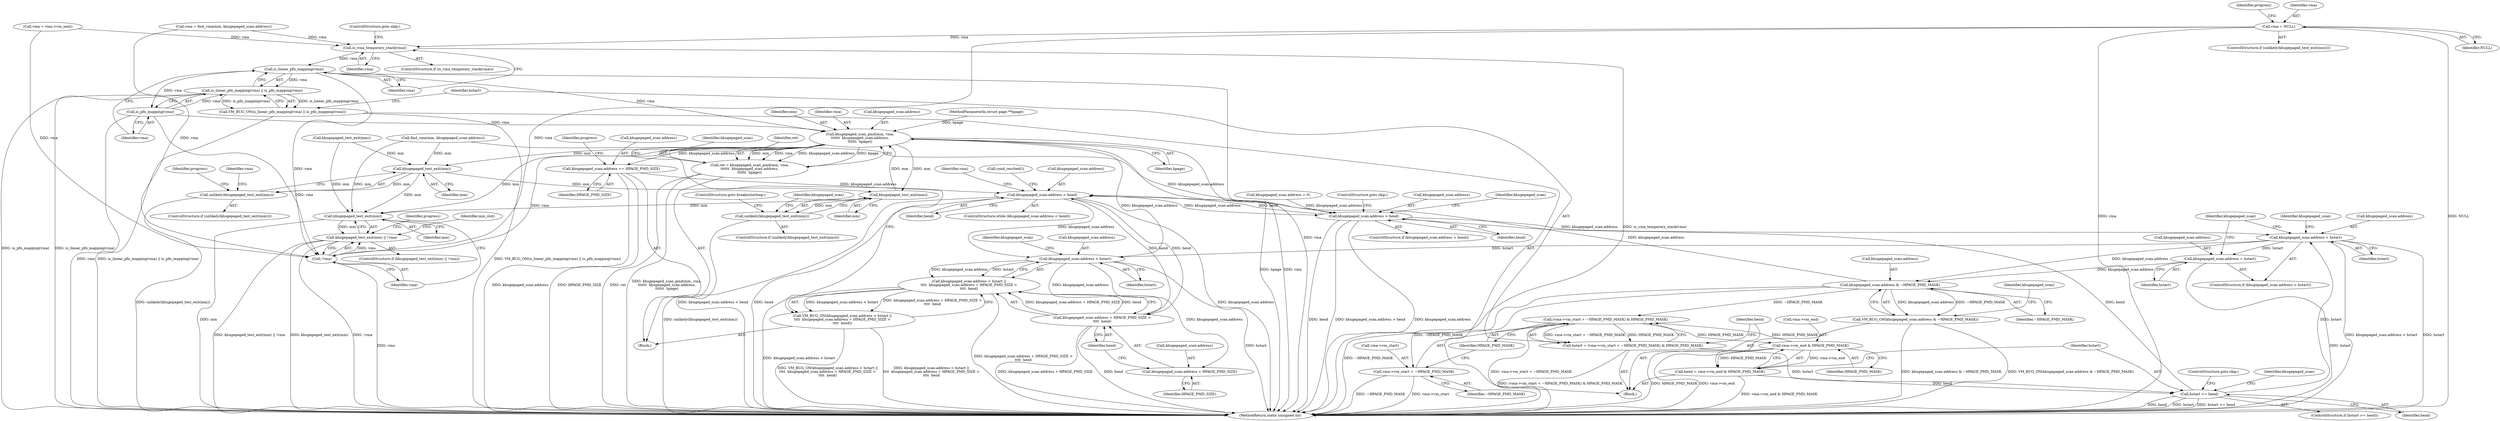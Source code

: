 digraph "0_linux_78f11a255749d09025f54d4e2df4fbcb031530e2_2@pointer" {
"1000163" [label="(Call,vma = NULL)"];
"1000231" [label="(Call,is_vma_temporary_stack(vma))"];
"1000236" [label="(Call,is_linear_pfn_mapping(vma))"];
"1000235" [label="(Call,is_linear_pfn_mapping(vma) || is_pfn_mapping(vma))"];
"1000234" [label="(Call,VM_BUG_ON(is_linear_pfn_mapping(vma) || is_pfn_mapping(vma)))"];
"1000238" [label="(Call,is_pfn_mapping(vma))"];
"1000315" [label="(Call,khugepaged_scan_pmd(mm, vma,\n\t\t\t\t\t\t  khugepaged_scan.address,\n\t\t\t\t\t\t  hpage))"];
"1000189" [label="(Call,khugepaged_test_exit(mm))"];
"1000188" [label="(Call,unlikely(khugepaged_test_exit(mm)))"];
"1000296" [label="(Call,khugepaged_test_exit(mm))"];
"1000295" [label="(Call,unlikely(khugepaged_test_exit(mm)))"];
"1000356" [label="(Call,khugepaged_test_exit(mm))"];
"1000355" [label="(Call,khugepaged_test_exit(mm) || !vma)"];
"1000313" [label="(Call,ret = khugepaged_scan_pmd(mm, vma,\n\t\t\t\t\t\t  khugepaged_scan.address,\n\t\t\t\t\t\t  hpage))"];
"1000322" [label="(Call,khugepaged_scan.address += HPAGE_PMD_SIZE)"];
"1000286" [label="(Call,khugepaged_scan.address < hend)"];
"1000262" [label="(Call,khugepaged_scan.address > hend)"];
"1000269" [label="(Call,khugepaged_scan.address < hstart)"];
"1000274" [label="(Call,khugepaged_scan.address = hstart)"];
"1000280" [label="(Call,khugepaged_scan.address & ~HPAGE_PMD_MASK)"];
"1000242" [label="(Call,(vma->vm_start + ~HPAGE_PMD_MASK) & HPAGE_PMD_MASK)"];
"1000240" [label="(Call,hstart = (vma->vm_start + ~HPAGE_PMD_MASK) & HPAGE_PMD_MASK)"];
"1000257" [label="(Call,hstart >= hend)"];
"1000251" [label="(Call,vma->vm_end & HPAGE_PMD_MASK)"];
"1000249" [label="(Call,hend = vma->vm_end & HPAGE_PMD_MASK)"];
"1000243" [label="(Call,vma->vm_start + ~HPAGE_PMD_MASK)"];
"1000279" [label="(Call,VM_BUG_ON(khugepaged_scan.address & ~HPAGE_PMD_MASK))"];
"1000301" [label="(Call,khugepaged_scan.address < hstart)"];
"1000300" [label="(Call,khugepaged_scan.address < hstart ||\n\t\t\t\t  khugepaged_scan.address + HPAGE_PMD_SIZE >\n\t\t\t\t  hend)"];
"1000299" [label="(Call,VM_BUG_ON(khugepaged_scan.address < hstart ||\n\t\t\t\t  khugepaged_scan.address + HPAGE_PMD_SIZE >\n\t\t\t\t  hend))"];
"1000306" [label="(Call,khugepaged_scan.address + HPAGE_PMD_SIZE >\n\t\t\t\t  hend)"];
"1000307" [label="(Call,khugepaged_scan.address + HPAGE_PMD_SIZE)"];
"1000358" [label="(Call,!vma)"];
"1000312" [label="(Identifier,hend)"];
"1000248" [label="(Identifier,HPAGE_PMD_MASK)"];
"1000232" [label="(Identifier,vma)"];
"1000296" [label="(Call,khugepaged_test_exit(mm))"];
"1000257" [label="(Call,hstart >= hend)"];
"1000298" [label="(ControlStructure,goto breakouterloop;)"];
"1000313" [label="(Call,ret = khugepaged_scan_pmd(mm, vma,\n\t\t\t\t\t\t  khugepaged_scan.address,\n\t\t\t\t\t\t  hpage))"];
"1000358" [label="(Call,!vma)"];
"1000252" [label="(Call,vma->vm_end)"];
"1000262" [label="(Call,khugepaged_scan.address > hend)"];
"1000354" [label="(ControlStructure,if (khugepaged_test_exit(mm) || !vma))"];
"1000243" [label="(Call,vma->vm_start + ~HPAGE_PMD_MASK)"];
"1000280" [label="(Call,khugepaged_scan.address & ~HPAGE_PMD_MASK)"];
"1000309" [label="(Identifier,khugepaged_scan)"];
"1000282" [label="(Identifier,khugepaged_scan)"];
"1000263" [label="(Call,khugepaged_scan.address)"];
"1000163" [label="(Call,vma = NULL)"];
"1000390" [label="(Identifier,progress)"];
"1000271" [label="(Identifier,khugepaged_scan)"];
"1000269" [label="(Call,khugepaged_scan.address < hstart)"];
"1000276" [label="(Identifier,khugepaged_scan)"];
"1000268" [label="(ControlStructure,if (khugepaged_scan.address < hstart))"];
"1000295" [label="(Call,unlikely(khugepaged_test_exit(mm)))"];
"1000326" [label="(Identifier,HPAGE_PMD_SIZE)"];
"1000136" [label="(Call,khugepaged_scan.address = 0)"];
"1000183" [label="(Block,)"];
"1000284" [label="(Identifier,~HPAGE_PMD_MASK)"];
"1000167" [label="(Call,vma = find_vma(mm, khugepaged_scan.address))"];
"1000255" [label="(Identifier,HPAGE_PMD_MASK)"];
"1000300" [label="(Call,khugepaged_scan.address < hstart ||\n\t\t\t\t  khugepaged_scan.address + HPAGE_PMD_SIZE >\n\t\t\t\t  hend)"];
"1000291" [label="(Block,)"];
"1000108" [label="(MethodParameterIn,struct page **hpage)"];
"1000359" [label="(Identifier,vma)"];
"1000235" [label="(Call,is_linear_pfn_mapping(vma) || is_pfn_mapping(vma))"];
"1000260" [label="(ControlStructure,goto skip;)"];
"1000287" [label="(Call,khugepaged_scan.address)"];
"1000244" [label="(Call,vma->vm_start)"];
"1000305" [label="(Identifier,hstart)"];
"1000237" [label="(Identifier,vma)"];
"1000251" [label="(Call,vma->vm_end & HPAGE_PMD_MASK)"];
"1000279" [label="(Call,VM_BUG_ON(khugepaged_scan.address & ~HPAGE_PMD_MASK))"];
"1000179" [label="(Identifier,vma)"];
"1000273" [label="(Identifier,hstart)"];
"1000230" [label="(ControlStructure,if (is_vma_temporary_stack(vma)))"];
"1000307" [label="(Call,khugepaged_scan.address + HPAGE_PMD_SIZE)"];
"1000249" [label="(Call,hend = vma->vm_end & HPAGE_PMD_MASK)"];
"1000303" [label="(Identifier,khugepaged_scan)"];
"1000299" [label="(Call,VM_BUG_ON(khugepaged_scan.address < hstart ||\n\t\t\t\t  khugepaged_scan.address + HPAGE_PMD_SIZE >\n\t\t\t\t  hend))"];
"1000302" [label="(Call,khugepaged_scan.address)"];
"1000290" [label="(Identifier,hend)"];
"1000236" [label="(Call,is_linear_pfn_mapping(vma))"];
"1000286" [label="(Call,khugepaged_scan.address < hend)"];
"1000391" [label="(MethodReturn,static unsigned int)"];
"1000267" [label="(ControlStructure,goto skip;)"];
"1000270" [label="(Call,khugepaged_scan.address)"];
"1000239" [label="(Identifier,vma)"];
"1000328" [label="(Identifier,progress)"];
"1000316" [label="(Identifier,mm)"];
"1000175" [label="(Identifier,progress)"];
"1000356" [label="(Call,khugepaged_test_exit(mm))"];
"1000250" [label="(Identifier,hend)"];
"1000297" [label="(Identifier,mm)"];
"1000285" [label="(ControlStructure,while (khugepaged_scan.address < hend))"];
"1000301" [label="(Call,khugepaged_scan.address < hstart)"];
"1000315" [label="(Call,khugepaged_scan_pmd(mm, vma,\n\t\t\t\t\t\t  khugepaged_scan.address,\n\t\t\t\t\t\t  hpage))"];
"1000231" [label="(Call,is_vma_temporary_stack(vma))"];
"1000256" [label="(ControlStructure,if (hstart >= hend))"];
"1000165" [label="(Identifier,NULL)"];
"1000357" [label="(Identifier,mm)"];
"1000234" [label="(Call,VM_BUG_ON(is_linear_pfn_mapping(vma) || is_pfn_mapping(vma)))"];
"1000306" [label="(Call,khugepaged_scan.address + HPAGE_PMD_SIZE >\n\t\t\t\t  hend)"];
"1000317" [label="(Identifier,vma)"];
"1000259" [label="(Identifier,hend)"];
"1000321" [label="(Identifier,hpage)"];
"1000238" [label="(Call,is_pfn_mapping(vma))"];
"1000365" [label="(Identifier,mm_slot)"];
"1000275" [label="(Call,khugepaged_scan.address)"];
"1000169" [label="(Call,find_vma(mm, khugepaged_scan.address))"];
"1000193" [label="(Identifier,progress)"];
"1000264" [label="(Identifier,khugepaged_scan)"];
"1000178" [label="(Call,vma = vma->vm_next)"];
"1000190" [label="(Identifier,mm)"];
"1000258" [label="(Identifier,hstart)"];
"1000278" [label="(Identifier,hstart)"];
"1000233" [label="(ControlStructure,goto skip;)"];
"1000318" [label="(Call,khugepaged_scan.address)"];
"1000355" [label="(Call,khugepaged_test_exit(mm) || !vma)"];
"1000314" [label="(Identifier,ret)"];
"1000161" [label="(Call,khugepaged_test_exit(mm))"];
"1000240" [label="(Call,hstart = (vma->vm_start + ~HPAGE_PMD_MASK) & HPAGE_PMD_MASK)"];
"1000324" [label="(Identifier,khugepaged_scan)"];
"1000159" [label="(ControlStructure,if (unlikely(khugepaged_test_exit(mm))))"];
"1000164" [label="(Identifier,vma)"];
"1000323" [label="(Call,khugepaged_scan.address)"];
"1000322" [label="(Call,khugepaged_scan.address += HPAGE_PMD_SIZE)"];
"1000189" [label="(Call,khugepaged_test_exit(mm))"];
"1000242" [label="(Call,(vma->vm_start + ~HPAGE_PMD_MASK) & HPAGE_PMD_MASK)"];
"1000201" [label="(Identifier,vma)"];
"1000274" [label="(Call,khugepaged_scan.address = hstart)"];
"1000241" [label="(Identifier,hstart)"];
"1000294" [label="(ControlStructure,if (unlikely(khugepaged_test_exit(mm))))"];
"1000293" [label="(Call,cond_resched())"];
"1000288" [label="(Identifier,khugepaged_scan)"];
"1000308" [label="(Call,khugepaged_scan.address)"];
"1000188" [label="(Call,unlikely(khugepaged_test_exit(mm)))"];
"1000261" [label="(ControlStructure,if (khugepaged_scan.address > hend))"];
"1000266" [label="(Identifier,hend)"];
"1000247" [label="(Identifier,~HPAGE_PMD_MASK)"];
"1000187" [label="(ControlStructure,if (unlikely(khugepaged_test_exit(mm))))"];
"1000311" [label="(Identifier,HPAGE_PMD_SIZE)"];
"1000281" [label="(Call,khugepaged_scan.address)"];
"1000163" -> "1000159"  [label="AST: "];
"1000163" -> "1000165"  [label="CFG: "];
"1000164" -> "1000163"  [label="AST: "];
"1000165" -> "1000163"  [label="AST: "];
"1000175" -> "1000163"  [label="CFG: "];
"1000163" -> "1000391"  [label="DDG: vma"];
"1000163" -> "1000391"  [label="DDG: NULL"];
"1000163" -> "1000231"  [label="DDG: vma"];
"1000163" -> "1000358"  [label="DDG: vma"];
"1000231" -> "1000230"  [label="AST: "];
"1000231" -> "1000232"  [label="CFG: "];
"1000232" -> "1000231"  [label="AST: "];
"1000233" -> "1000231"  [label="CFG: "];
"1000237" -> "1000231"  [label="CFG: "];
"1000231" -> "1000391"  [label="DDG: is_vma_temporary_stack(vma)"];
"1000178" -> "1000231"  [label="DDG: vma"];
"1000167" -> "1000231"  [label="DDG: vma"];
"1000231" -> "1000236"  [label="DDG: vma"];
"1000236" -> "1000235"  [label="AST: "];
"1000236" -> "1000237"  [label="CFG: "];
"1000237" -> "1000236"  [label="AST: "];
"1000239" -> "1000236"  [label="CFG: "];
"1000235" -> "1000236"  [label="CFG: "];
"1000236" -> "1000391"  [label="DDG: vma"];
"1000236" -> "1000235"  [label="DDG: vma"];
"1000236" -> "1000238"  [label="DDG: vma"];
"1000236" -> "1000315"  [label="DDG: vma"];
"1000236" -> "1000358"  [label="DDG: vma"];
"1000235" -> "1000234"  [label="AST: "];
"1000235" -> "1000238"  [label="CFG: "];
"1000238" -> "1000235"  [label="AST: "];
"1000234" -> "1000235"  [label="CFG: "];
"1000235" -> "1000391"  [label="DDG: is_linear_pfn_mapping(vma)"];
"1000235" -> "1000391"  [label="DDG: is_pfn_mapping(vma)"];
"1000235" -> "1000234"  [label="DDG: is_linear_pfn_mapping(vma)"];
"1000235" -> "1000234"  [label="DDG: is_pfn_mapping(vma)"];
"1000238" -> "1000235"  [label="DDG: vma"];
"1000234" -> "1000183"  [label="AST: "];
"1000241" -> "1000234"  [label="CFG: "];
"1000234" -> "1000391"  [label="DDG: is_linear_pfn_mapping(vma) || is_pfn_mapping(vma)"];
"1000234" -> "1000391"  [label="DDG: VM_BUG_ON(is_linear_pfn_mapping(vma) || is_pfn_mapping(vma))"];
"1000238" -> "1000239"  [label="CFG: "];
"1000239" -> "1000238"  [label="AST: "];
"1000238" -> "1000391"  [label="DDG: vma"];
"1000238" -> "1000315"  [label="DDG: vma"];
"1000238" -> "1000358"  [label="DDG: vma"];
"1000315" -> "1000313"  [label="AST: "];
"1000315" -> "1000321"  [label="CFG: "];
"1000316" -> "1000315"  [label="AST: "];
"1000317" -> "1000315"  [label="AST: "];
"1000318" -> "1000315"  [label="AST: "];
"1000321" -> "1000315"  [label="AST: "];
"1000313" -> "1000315"  [label="CFG: "];
"1000315" -> "1000391"  [label="DDG: hpage"];
"1000315" -> "1000391"  [label="DDG: vma"];
"1000315" -> "1000189"  [label="DDG: mm"];
"1000315" -> "1000296"  [label="DDG: mm"];
"1000315" -> "1000313"  [label="DDG: mm"];
"1000315" -> "1000313"  [label="DDG: vma"];
"1000315" -> "1000313"  [label="DDG: khugepaged_scan.address"];
"1000315" -> "1000313"  [label="DDG: hpage"];
"1000296" -> "1000315"  [label="DDG: mm"];
"1000301" -> "1000315"  [label="DDG: khugepaged_scan.address"];
"1000108" -> "1000315"  [label="DDG: hpage"];
"1000315" -> "1000322"  [label="DDG: khugepaged_scan.address"];
"1000315" -> "1000356"  [label="DDG: mm"];
"1000315" -> "1000358"  [label="DDG: vma"];
"1000189" -> "1000188"  [label="AST: "];
"1000189" -> "1000190"  [label="CFG: "];
"1000190" -> "1000189"  [label="AST: "];
"1000188" -> "1000189"  [label="CFG: "];
"1000189" -> "1000188"  [label="DDG: mm"];
"1000169" -> "1000189"  [label="DDG: mm"];
"1000161" -> "1000189"  [label="DDG: mm"];
"1000189" -> "1000296"  [label="DDG: mm"];
"1000189" -> "1000356"  [label="DDG: mm"];
"1000188" -> "1000187"  [label="AST: "];
"1000193" -> "1000188"  [label="CFG: "];
"1000201" -> "1000188"  [label="CFG: "];
"1000188" -> "1000391"  [label="DDG: unlikely(khugepaged_test_exit(mm))"];
"1000296" -> "1000295"  [label="AST: "];
"1000296" -> "1000297"  [label="CFG: "];
"1000297" -> "1000296"  [label="AST: "];
"1000295" -> "1000296"  [label="CFG: "];
"1000296" -> "1000295"  [label="DDG: mm"];
"1000296" -> "1000356"  [label="DDG: mm"];
"1000295" -> "1000294"  [label="AST: "];
"1000298" -> "1000295"  [label="CFG: "];
"1000303" -> "1000295"  [label="CFG: "];
"1000295" -> "1000391"  [label="DDG: unlikely(khugepaged_test_exit(mm))"];
"1000356" -> "1000355"  [label="AST: "];
"1000356" -> "1000357"  [label="CFG: "];
"1000357" -> "1000356"  [label="AST: "];
"1000359" -> "1000356"  [label="CFG: "];
"1000355" -> "1000356"  [label="CFG: "];
"1000356" -> "1000391"  [label="DDG: mm"];
"1000356" -> "1000355"  [label="DDG: mm"];
"1000169" -> "1000356"  [label="DDG: mm"];
"1000161" -> "1000356"  [label="DDG: mm"];
"1000355" -> "1000354"  [label="AST: "];
"1000355" -> "1000358"  [label="CFG: "];
"1000358" -> "1000355"  [label="AST: "];
"1000365" -> "1000355"  [label="CFG: "];
"1000390" -> "1000355"  [label="CFG: "];
"1000355" -> "1000391"  [label="DDG: khugepaged_test_exit(mm)"];
"1000355" -> "1000391"  [label="DDG: !vma"];
"1000355" -> "1000391"  [label="DDG: khugepaged_test_exit(mm) || !vma"];
"1000358" -> "1000355"  [label="DDG: vma"];
"1000313" -> "1000291"  [label="AST: "];
"1000314" -> "1000313"  [label="AST: "];
"1000324" -> "1000313"  [label="CFG: "];
"1000313" -> "1000391"  [label="DDG: khugepaged_scan_pmd(mm, vma,\n\t\t\t\t\t\t  khugepaged_scan.address,\n\t\t\t\t\t\t  hpage)"];
"1000313" -> "1000391"  [label="DDG: ret"];
"1000322" -> "1000291"  [label="AST: "];
"1000322" -> "1000326"  [label="CFG: "];
"1000323" -> "1000322"  [label="AST: "];
"1000326" -> "1000322"  [label="AST: "];
"1000328" -> "1000322"  [label="CFG: "];
"1000322" -> "1000391"  [label="DDG: HPAGE_PMD_SIZE"];
"1000322" -> "1000391"  [label="DDG: khugepaged_scan.address"];
"1000322" -> "1000286"  [label="DDG: khugepaged_scan.address"];
"1000286" -> "1000285"  [label="AST: "];
"1000286" -> "1000290"  [label="CFG: "];
"1000287" -> "1000286"  [label="AST: "];
"1000290" -> "1000286"  [label="AST: "];
"1000293" -> "1000286"  [label="CFG: "];
"1000179" -> "1000286"  [label="CFG: "];
"1000286" -> "1000391"  [label="DDG: khugepaged_scan.address < hend"];
"1000286" -> "1000391"  [label="DDG: hend"];
"1000286" -> "1000391"  [label="DDG: khugepaged_scan.address"];
"1000286" -> "1000262"  [label="DDG: khugepaged_scan.address"];
"1000280" -> "1000286"  [label="DDG: khugepaged_scan.address"];
"1000306" -> "1000286"  [label="DDG: hend"];
"1000262" -> "1000286"  [label="DDG: hend"];
"1000286" -> "1000301"  [label="DDG: khugepaged_scan.address"];
"1000286" -> "1000306"  [label="DDG: hend"];
"1000262" -> "1000261"  [label="AST: "];
"1000262" -> "1000266"  [label="CFG: "];
"1000263" -> "1000262"  [label="AST: "];
"1000266" -> "1000262"  [label="AST: "];
"1000267" -> "1000262"  [label="CFG: "];
"1000271" -> "1000262"  [label="CFG: "];
"1000262" -> "1000391"  [label="DDG: khugepaged_scan.address"];
"1000262" -> "1000391"  [label="DDG: hend"];
"1000262" -> "1000391"  [label="DDG: khugepaged_scan.address > hend"];
"1000169" -> "1000262"  [label="DDG: khugepaged_scan.address"];
"1000136" -> "1000262"  [label="DDG: khugepaged_scan.address"];
"1000257" -> "1000262"  [label="DDG: hend"];
"1000262" -> "1000269"  [label="DDG: khugepaged_scan.address"];
"1000269" -> "1000268"  [label="AST: "];
"1000269" -> "1000273"  [label="CFG: "];
"1000270" -> "1000269"  [label="AST: "];
"1000273" -> "1000269"  [label="AST: "];
"1000276" -> "1000269"  [label="CFG: "];
"1000282" -> "1000269"  [label="CFG: "];
"1000269" -> "1000391"  [label="DDG: khugepaged_scan.address < hstart"];
"1000269" -> "1000391"  [label="DDG: hstart"];
"1000257" -> "1000269"  [label="DDG: hstart"];
"1000269" -> "1000274"  [label="DDG: hstart"];
"1000269" -> "1000280"  [label="DDG: khugepaged_scan.address"];
"1000269" -> "1000301"  [label="DDG: hstart"];
"1000274" -> "1000268"  [label="AST: "];
"1000274" -> "1000278"  [label="CFG: "];
"1000275" -> "1000274"  [label="AST: "];
"1000278" -> "1000274"  [label="AST: "];
"1000282" -> "1000274"  [label="CFG: "];
"1000274" -> "1000391"  [label="DDG: hstart"];
"1000274" -> "1000280"  [label="DDG: khugepaged_scan.address"];
"1000280" -> "1000279"  [label="AST: "];
"1000280" -> "1000284"  [label="CFG: "];
"1000281" -> "1000280"  [label="AST: "];
"1000284" -> "1000280"  [label="AST: "];
"1000279" -> "1000280"  [label="CFG: "];
"1000280" -> "1000391"  [label="DDG: ~HPAGE_PMD_MASK"];
"1000280" -> "1000242"  [label="DDG: ~HPAGE_PMD_MASK"];
"1000280" -> "1000243"  [label="DDG: ~HPAGE_PMD_MASK"];
"1000280" -> "1000279"  [label="DDG: khugepaged_scan.address"];
"1000280" -> "1000279"  [label="DDG: ~HPAGE_PMD_MASK"];
"1000242" -> "1000240"  [label="AST: "];
"1000242" -> "1000248"  [label="CFG: "];
"1000243" -> "1000242"  [label="AST: "];
"1000248" -> "1000242"  [label="AST: "];
"1000240" -> "1000242"  [label="CFG: "];
"1000242" -> "1000391"  [label="DDG: vma->vm_start + ~HPAGE_PMD_MASK"];
"1000242" -> "1000240"  [label="DDG: vma->vm_start + ~HPAGE_PMD_MASK"];
"1000242" -> "1000240"  [label="DDG: HPAGE_PMD_MASK"];
"1000251" -> "1000242"  [label="DDG: HPAGE_PMD_MASK"];
"1000242" -> "1000251"  [label="DDG: HPAGE_PMD_MASK"];
"1000240" -> "1000183"  [label="AST: "];
"1000241" -> "1000240"  [label="AST: "];
"1000250" -> "1000240"  [label="CFG: "];
"1000240" -> "1000391"  [label="DDG: (vma->vm_start + ~HPAGE_PMD_MASK) & HPAGE_PMD_MASK"];
"1000240" -> "1000257"  [label="DDG: hstart"];
"1000257" -> "1000256"  [label="AST: "];
"1000257" -> "1000259"  [label="CFG: "];
"1000258" -> "1000257"  [label="AST: "];
"1000259" -> "1000257"  [label="AST: "];
"1000260" -> "1000257"  [label="CFG: "];
"1000264" -> "1000257"  [label="CFG: "];
"1000257" -> "1000391"  [label="DDG: hend"];
"1000257" -> "1000391"  [label="DDG: hstart"];
"1000257" -> "1000391"  [label="DDG: hstart >= hend"];
"1000249" -> "1000257"  [label="DDG: hend"];
"1000251" -> "1000249"  [label="AST: "];
"1000251" -> "1000255"  [label="CFG: "];
"1000252" -> "1000251"  [label="AST: "];
"1000255" -> "1000251"  [label="AST: "];
"1000249" -> "1000251"  [label="CFG: "];
"1000251" -> "1000391"  [label="DDG: HPAGE_PMD_MASK"];
"1000251" -> "1000391"  [label="DDG: vma->vm_end"];
"1000251" -> "1000249"  [label="DDG: vma->vm_end"];
"1000251" -> "1000249"  [label="DDG: HPAGE_PMD_MASK"];
"1000249" -> "1000183"  [label="AST: "];
"1000250" -> "1000249"  [label="AST: "];
"1000258" -> "1000249"  [label="CFG: "];
"1000249" -> "1000391"  [label="DDG: vma->vm_end & HPAGE_PMD_MASK"];
"1000243" -> "1000247"  [label="CFG: "];
"1000244" -> "1000243"  [label="AST: "];
"1000247" -> "1000243"  [label="AST: "];
"1000248" -> "1000243"  [label="CFG: "];
"1000243" -> "1000391"  [label="DDG: vma->vm_start"];
"1000243" -> "1000391"  [label="DDG: ~HPAGE_PMD_MASK"];
"1000279" -> "1000183"  [label="AST: "];
"1000288" -> "1000279"  [label="CFG: "];
"1000279" -> "1000391"  [label="DDG: khugepaged_scan.address & ~HPAGE_PMD_MASK"];
"1000279" -> "1000391"  [label="DDG: VM_BUG_ON(khugepaged_scan.address & ~HPAGE_PMD_MASK)"];
"1000301" -> "1000300"  [label="AST: "];
"1000301" -> "1000305"  [label="CFG: "];
"1000302" -> "1000301"  [label="AST: "];
"1000305" -> "1000301"  [label="AST: "];
"1000309" -> "1000301"  [label="CFG: "];
"1000300" -> "1000301"  [label="CFG: "];
"1000301" -> "1000391"  [label="DDG: hstart"];
"1000301" -> "1000300"  [label="DDG: khugepaged_scan.address"];
"1000301" -> "1000300"  [label="DDG: hstart"];
"1000301" -> "1000306"  [label="DDG: khugepaged_scan.address"];
"1000301" -> "1000307"  [label="DDG: khugepaged_scan.address"];
"1000300" -> "1000299"  [label="AST: "];
"1000300" -> "1000306"  [label="CFG: "];
"1000306" -> "1000300"  [label="AST: "];
"1000299" -> "1000300"  [label="CFG: "];
"1000300" -> "1000391"  [label="DDG: khugepaged_scan.address < hstart"];
"1000300" -> "1000391"  [label="DDG: khugepaged_scan.address + HPAGE_PMD_SIZE >\n\t\t\t\t  hend"];
"1000300" -> "1000299"  [label="DDG: khugepaged_scan.address < hstart"];
"1000300" -> "1000299"  [label="DDG: khugepaged_scan.address + HPAGE_PMD_SIZE >\n\t\t\t\t  hend"];
"1000306" -> "1000300"  [label="DDG: khugepaged_scan.address + HPAGE_PMD_SIZE"];
"1000306" -> "1000300"  [label="DDG: hend"];
"1000299" -> "1000291"  [label="AST: "];
"1000314" -> "1000299"  [label="CFG: "];
"1000299" -> "1000391"  [label="DDG: VM_BUG_ON(khugepaged_scan.address < hstart ||\n\t\t\t\t  khugepaged_scan.address + HPAGE_PMD_SIZE >\n\t\t\t\t  hend)"];
"1000299" -> "1000391"  [label="DDG: khugepaged_scan.address < hstart ||\n\t\t\t\t  khugepaged_scan.address + HPAGE_PMD_SIZE >\n\t\t\t\t  hend"];
"1000306" -> "1000312"  [label="CFG: "];
"1000307" -> "1000306"  [label="AST: "];
"1000312" -> "1000306"  [label="AST: "];
"1000306" -> "1000391"  [label="DDG: hend"];
"1000306" -> "1000391"  [label="DDG: khugepaged_scan.address + HPAGE_PMD_SIZE"];
"1000307" -> "1000311"  [label="CFG: "];
"1000308" -> "1000307"  [label="AST: "];
"1000311" -> "1000307"  [label="AST: "];
"1000312" -> "1000307"  [label="CFG: "];
"1000358" -> "1000359"  [label="CFG: "];
"1000359" -> "1000358"  [label="AST: "];
"1000358" -> "1000391"  [label="DDG: vma"];
"1000178" -> "1000358"  [label="DDG: vma"];
"1000167" -> "1000358"  [label="DDG: vma"];
}
